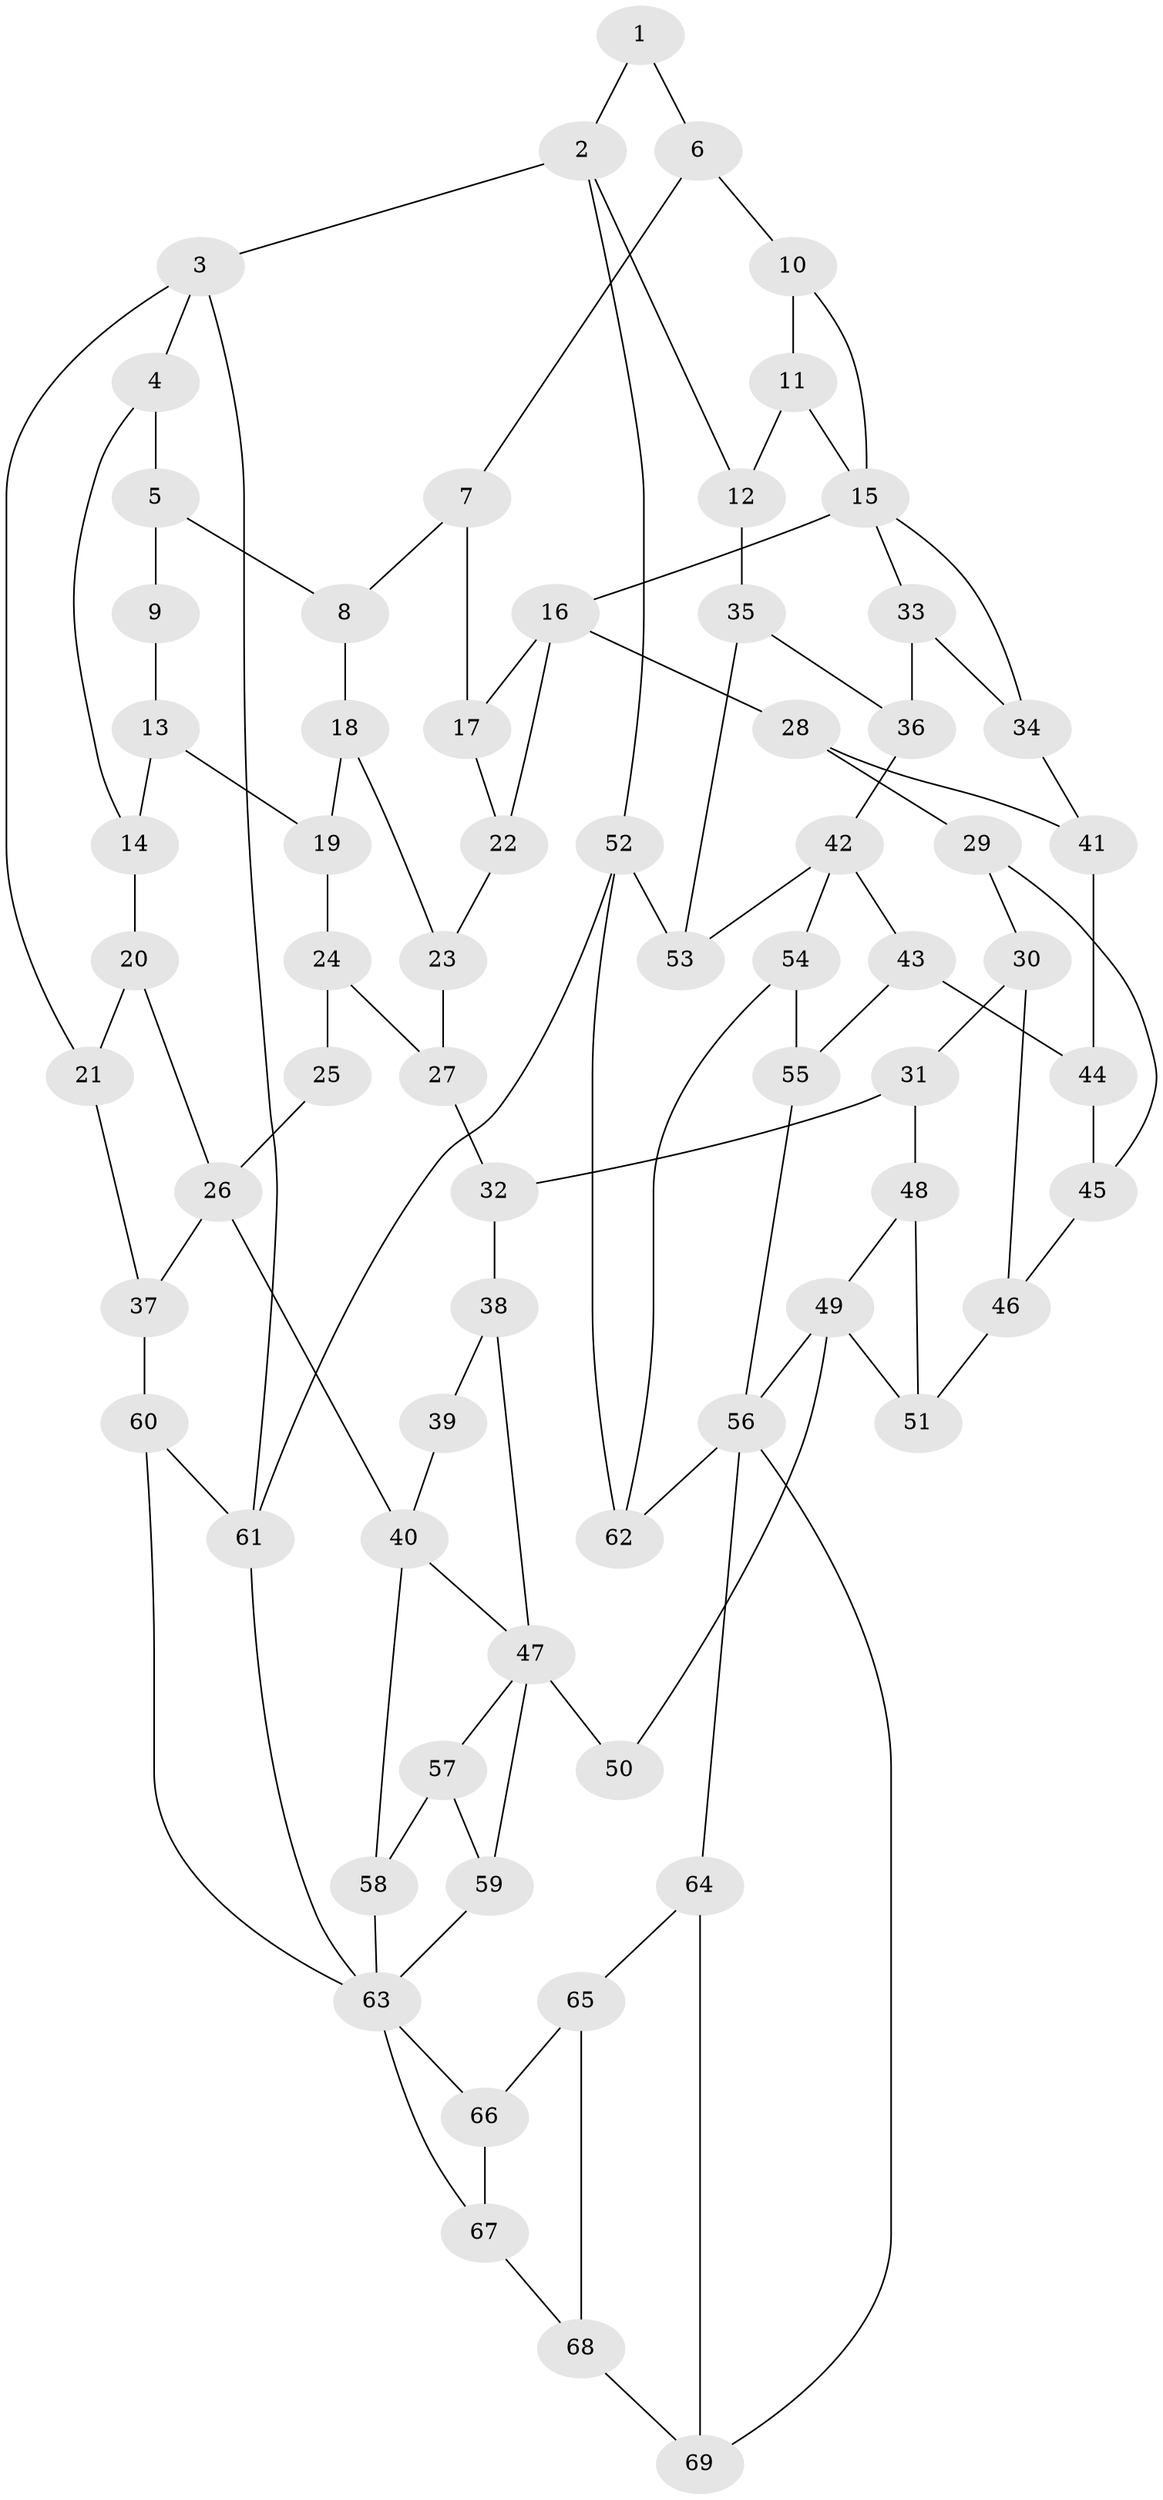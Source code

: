 // original degree distribution, {3: 0.02040816326530612, 5: 0.5714285714285714, 4: 0.21428571428571427, 6: 0.19387755102040816}
// Generated by graph-tools (version 1.1) at 2025/54/03/04/25 22:54:29]
// undirected, 69 vertices, 110 edges
graph export_dot {
  node [color=gray90,style=filled];
  1;
  2;
  3;
  4;
  5;
  6;
  7;
  8;
  9;
  10;
  11;
  12;
  13;
  14;
  15;
  16;
  17;
  18;
  19;
  20;
  21;
  22;
  23;
  24;
  25;
  26;
  27;
  28;
  29;
  30;
  31;
  32;
  33;
  34;
  35;
  36;
  37;
  38;
  39;
  40;
  41;
  42;
  43;
  44;
  45;
  46;
  47;
  48;
  49;
  50;
  51;
  52;
  53;
  54;
  55;
  56;
  57;
  58;
  59;
  60;
  61;
  62;
  63;
  64;
  65;
  66;
  67;
  68;
  69;
  1 -- 2 [weight=1.0];
  1 -- 6 [weight=1.0];
  2 -- 3 [weight=1.0];
  2 -- 12 [weight=1.0];
  2 -- 52 [weight=1.0];
  3 -- 4 [weight=1.0];
  3 -- 21 [weight=1.0];
  3 -- 61 [weight=1.0];
  4 -- 5 [weight=1.0];
  4 -- 14 [weight=1.0];
  5 -- 8 [weight=1.0];
  5 -- 9 [weight=2.0];
  6 -- 7 [weight=1.0];
  6 -- 10 [weight=1.0];
  7 -- 8 [weight=1.0];
  7 -- 17 [weight=1.0];
  8 -- 18 [weight=1.0];
  9 -- 13 [weight=1.0];
  10 -- 11 [weight=1.0];
  10 -- 15 [weight=1.0];
  11 -- 12 [weight=1.0];
  11 -- 15 [weight=1.0];
  12 -- 35 [weight=1.0];
  13 -- 14 [weight=1.0];
  13 -- 19 [weight=1.0];
  14 -- 20 [weight=1.0];
  15 -- 16 [weight=2.0];
  15 -- 33 [weight=1.0];
  15 -- 34 [weight=1.0];
  16 -- 17 [weight=1.0];
  16 -- 22 [weight=1.0];
  16 -- 28 [weight=1.0];
  17 -- 22 [weight=1.0];
  18 -- 19 [weight=1.0];
  18 -- 23 [weight=1.0];
  19 -- 24 [weight=1.0];
  20 -- 21 [weight=1.0];
  20 -- 26 [weight=1.0];
  21 -- 37 [weight=1.0];
  22 -- 23 [weight=1.0];
  23 -- 27 [weight=1.0];
  24 -- 25 [weight=1.0];
  24 -- 27 [weight=1.0];
  25 -- 26 [weight=2.0];
  26 -- 37 [weight=1.0];
  26 -- 40 [weight=2.0];
  27 -- 32 [weight=1.0];
  28 -- 29 [weight=1.0];
  28 -- 41 [weight=1.0];
  29 -- 30 [weight=1.0];
  29 -- 45 [weight=1.0];
  30 -- 31 [weight=1.0];
  30 -- 46 [weight=1.0];
  31 -- 32 [weight=1.0];
  31 -- 48 [weight=1.0];
  32 -- 38 [weight=1.0];
  33 -- 34 [weight=1.0];
  33 -- 36 [weight=1.0];
  34 -- 41 [weight=1.0];
  35 -- 36 [weight=1.0];
  35 -- 53 [weight=1.0];
  36 -- 42 [weight=1.0];
  37 -- 60 [weight=1.0];
  38 -- 39 [weight=1.0];
  38 -- 47 [weight=1.0];
  39 -- 40 [weight=2.0];
  40 -- 47 [weight=1.0];
  40 -- 58 [weight=1.0];
  41 -- 44 [weight=1.0];
  42 -- 43 [weight=1.0];
  42 -- 53 [weight=1.0];
  42 -- 54 [weight=1.0];
  43 -- 44 [weight=1.0];
  43 -- 55 [weight=1.0];
  44 -- 45 [weight=1.0];
  45 -- 46 [weight=1.0];
  46 -- 51 [weight=1.0];
  47 -- 50 [weight=2.0];
  47 -- 57 [weight=1.0];
  47 -- 59 [weight=1.0];
  48 -- 49 [weight=1.0];
  48 -- 51 [weight=1.0];
  49 -- 50 [weight=2.0];
  49 -- 51 [weight=1.0];
  49 -- 56 [weight=2.0];
  52 -- 53 [weight=1.0];
  52 -- 61 [weight=1.0];
  52 -- 62 [weight=1.0];
  54 -- 55 [weight=1.0];
  54 -- 62 [weight=1.0];
  55 -- 56 [weight=1.0];
  56 -- 62 [weight=1.0];
  56 -- 64 [weight=1.0];
  56 -- 69 [weight=1.0];
  57 -- 58 [weight=1.0];
  57 -- 59 [weight=1.0];
  58 -- 63 [weight=1.0];
  59 -- 63 [weight=1.0];
  60 -- 61 [weight=1.0];
  60 -- 63 [weight=1.0];
  61 -- 63 [weight=1.0];
  63 -- 66 [weight=1.0];
  63 -- 67 [weight=1.0];
  64 -- 65 [weight=1.0];
  64 -- 69 [weight=1.0];
  65 -- 66 [weight=1.0];
  65 -- 68 [weight=1.0];
  66 -- 67 [weight=1.0];
  67 -- 68 [weight=1.0];
  68 -- 69 [weight=1.0];
}
